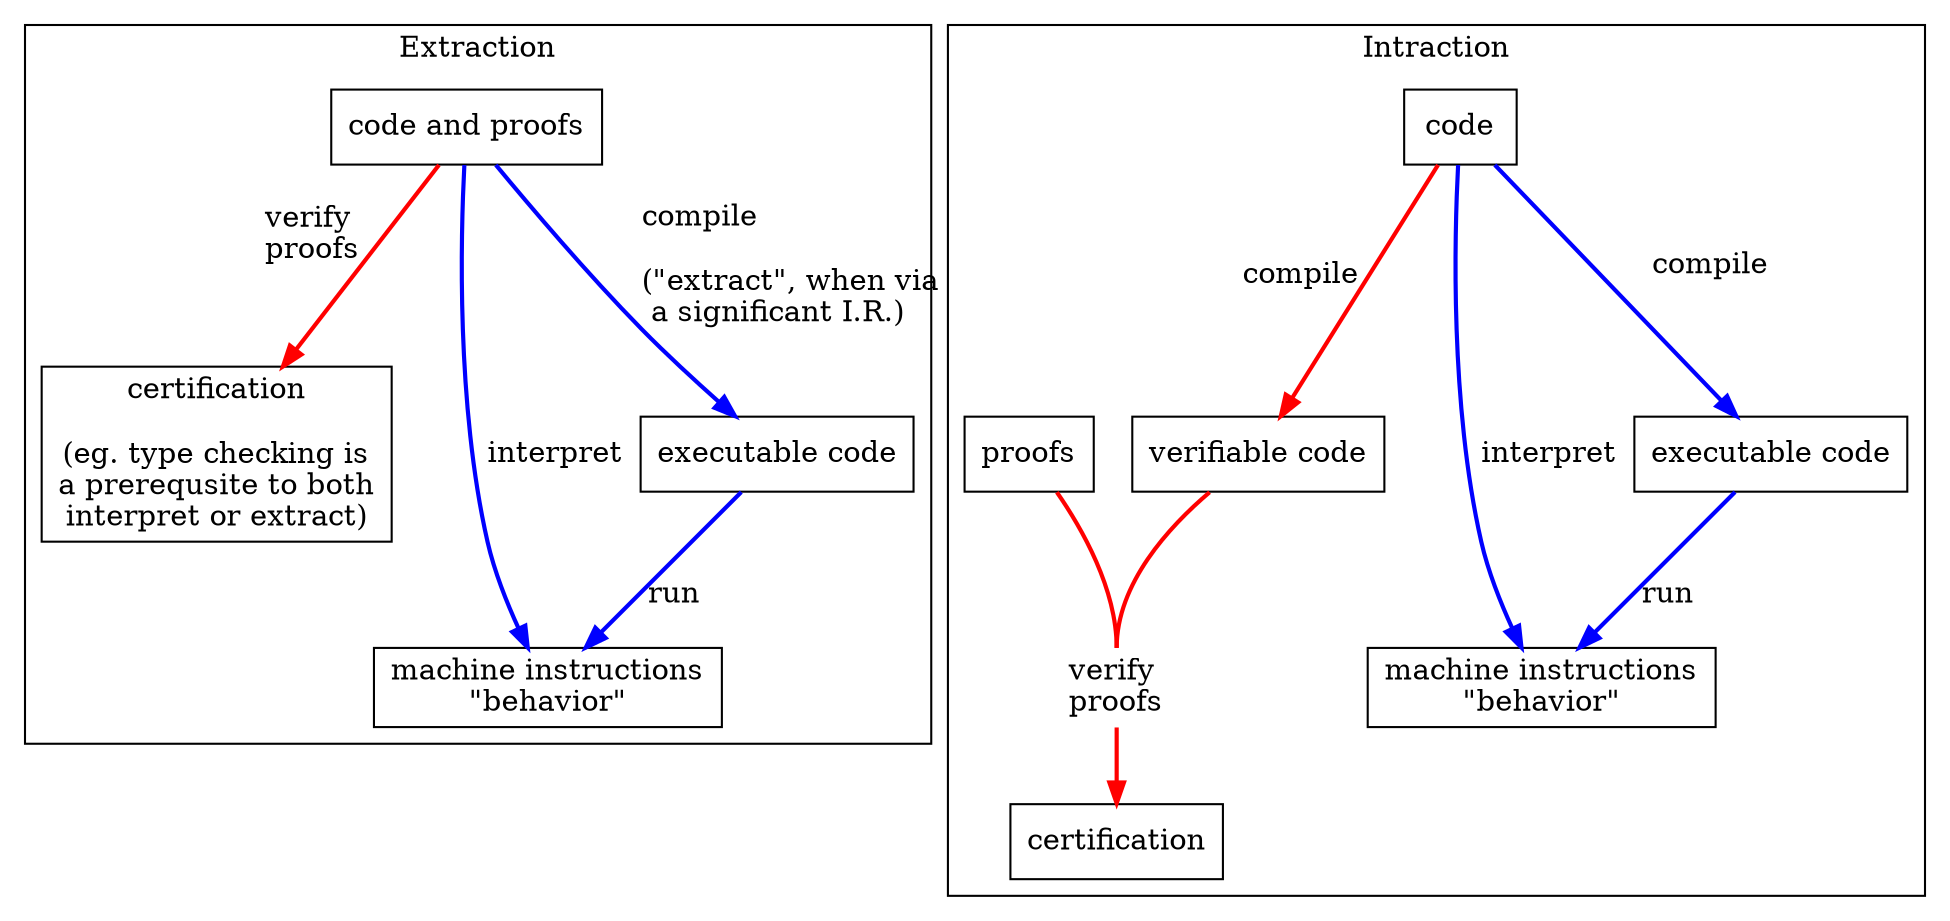 digraph G {
    node [shape=box];
    subgraph cluster0 {
        label="Extraction";
        certA [label="certification\n\n(eg. type checking is\na prerequsite to both\ninterpret or extract)"];

        srcA [label="code and proofs"];
        dstA [label="machine instructions\n\"behavior\""];
        srcA -> dstA [color=blue,penwidth=2,label="interpret"];
        exeA [label="executable code"];
        srcA -> exeA [color=blue,penwidth=2,label="compile\l\l(\"extract\", when via\l a significant I.R.)\l"];
        exeA -> dstA [color=blue,penwidth=2,label="run"];
        srcA -> certA [color=red,penwidth=2,xlabel="verify\lproofs\l"];
    }
    subgraph cluster1 {
        label="Intraction";
        srcB [label="code"];
        dstB [label="machine instructions\n\"behavior\""];
        srcB -> dstB [color=blue,penwidth=2,label="interpret"];
        exeB [label="executable code"];
        srcB -> exeB [color=blue,penwidth=2,label="compile"];
        exeB -> dstB [color=blue,penwidth=2,label="run"];
        srcB2 [label="verifiable code"];
        srcB -> srcB2 [color=red,penwidth=2,xlabel="compile"];
        certB [label="certification"];
        srcB2 -> verif:n [color=red,penwidth=2,arrowhead=none];
        proof [label="proofs"];
        proof -> verif:n [color=red,penwidth=2,arrowhead=none];
        verif [shape=none,label="verify\lproofs\l"];
        verif -> certB [color=red,penwidth=2];
    }
}
